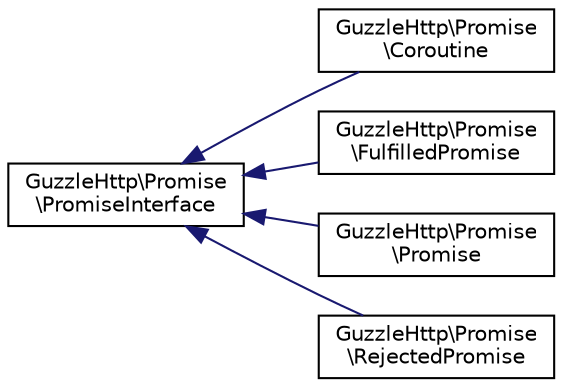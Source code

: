 digraph "Graphical Class Hierarchy"
{
  edge [fontname="Helvetica",fontsize="10",labelfontname="Helvetica",labelfontsize="10"];
  node [fontname="Helvetica",fontsize="10",shape=record];
  rankdir="LR";
  Node0 [label="GuzzleHttp\\Promise\l\\PromiseInterface",height=0.2,width=0.4,color="black", fillcolor="white", style="filled",URL="$interfaceGuzzleHttp_1_1Promise_1_1PromiseInterface.html"];
  Node0 -> Node1 [dir="back",color="midnightblue",fontsize="10",style="solid",fontname="Helvetica"];
  Node1 [label="GuzzleHttp\\Promise\l\\Coroutine",height=0.2,width=0.4,color="black", fillcolor="white", style="filled",URL="$classGuzzleHttp_1_1Promise_1_1Coroutine.html"];
  Node0 -> Node2 [dir="back",color="midnightblue",fontsize="10",style="solid",fontname="Helvetica"];
  Node2 [label="GuzzleHttp\\Promise\l\\FulfilledPromise",height=0.2,width=0.4,color="black", fillcolor="white", style="filled",URL="$classGuzzleHttp_1_1Promise_1_1FulfilledPromise.html"];
  Node0 -> Node3 [dir="back",color="midnightblue",fontsize="10",style="solid",fontname="Helvetica"];
  Node3 [label="GuzzleHttp\\Promise\l\\Promise",height=0.2,width=0.4,color="black", fillcolor="white", style="filled",URL="$classGuzzleHttp_1_1Promise_1_1Promise.html"];
  Node0 -> Node4 [dir="back",color="midnightblue",fontsize="10",style="solid",fontname="Helvetica"];
  Node4 [label="GuzzleHttp\\Promise\l\\RejectedPromise",height=0.2,width=0.4,color="black", fillcolor="white", style="filled",URL="$classGuzzleHttp_1_1Promise_1_1RejectedPromise.html"];
}
